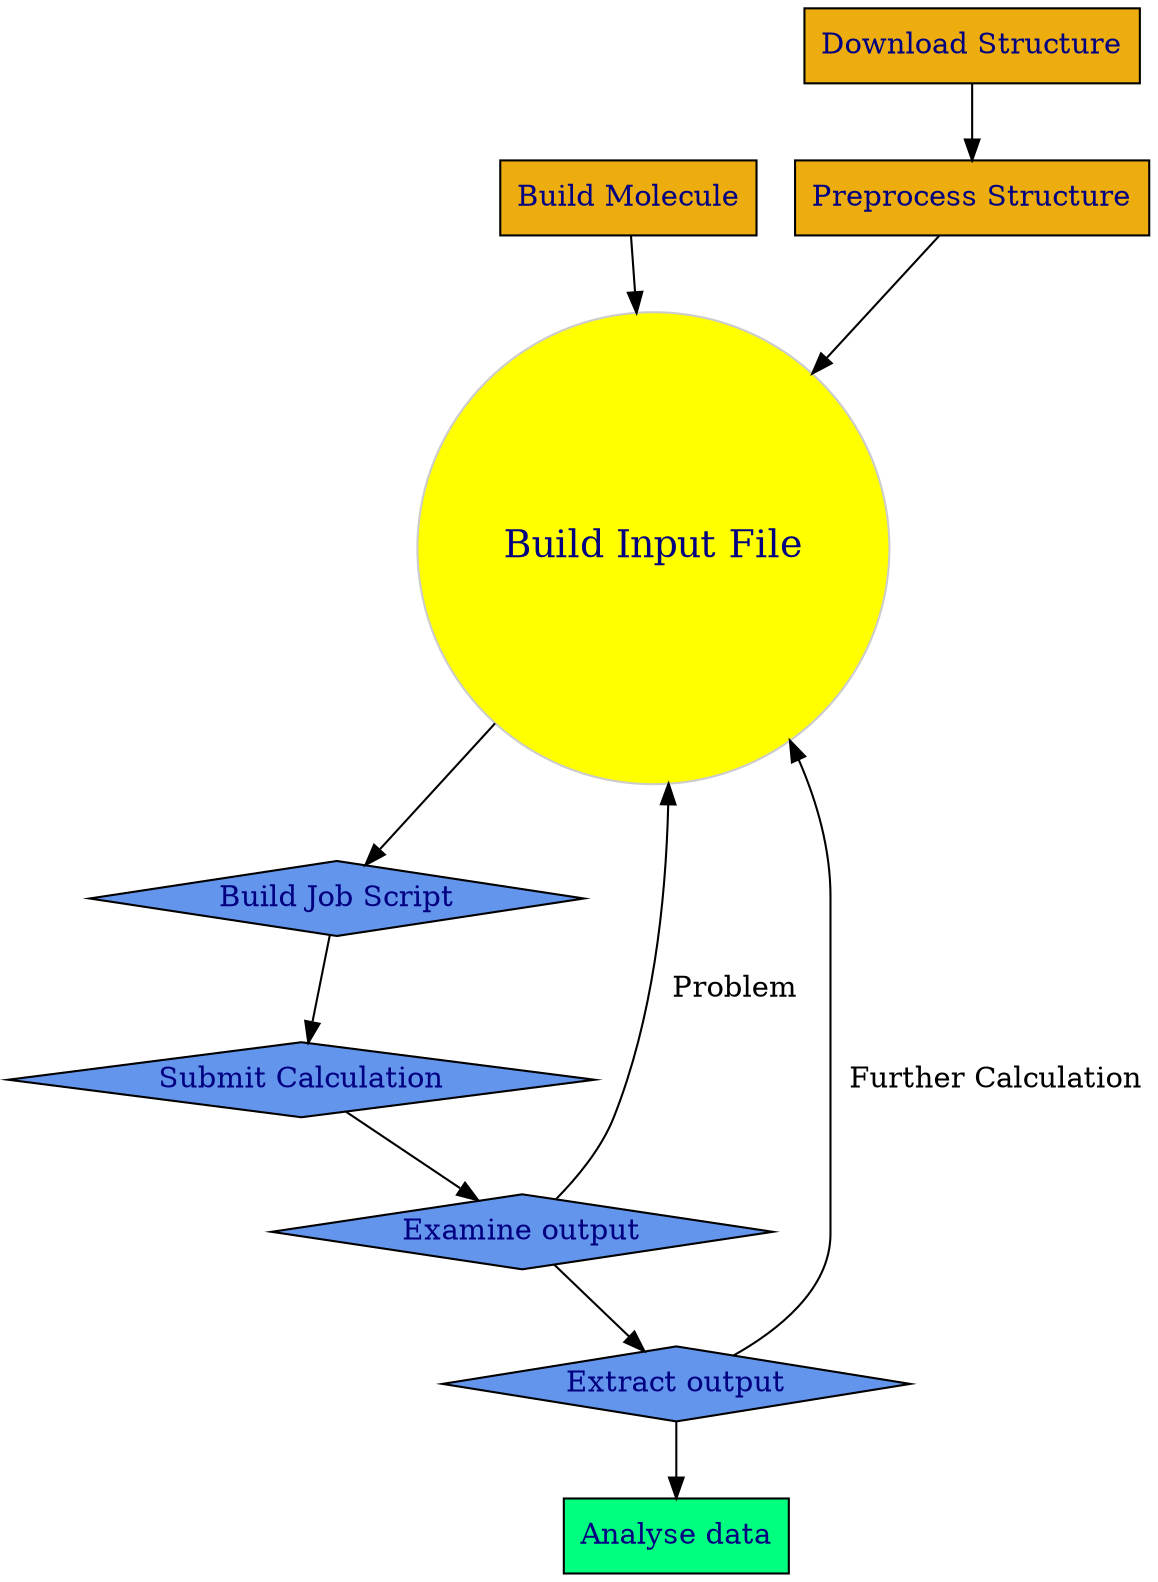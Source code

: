 digraph {

  node [    fillcolor=cornflowerblue,
            fontcolor=navy,
            shape=diamond,
            style=filled];

  Step1a [  fillcolor=darkgoldenrod2,
            fontcolor=navy,
            label="Build Molecule",
            shape=box];

  Step1b [  shape=box
            label="Download Structure"
            fillcolor=darkgoldenrod2];

  Step2b [  shape=box
            label="Preprocess Structure"
            fillcolor=darkgoldenrod2];

  Step3 [   style=filled,
            fillcolor=yellow,
            color=grey80,
            shape=circle,
            fontcolor=navy
            fontsize=18
            label="Build Input File"];
 
  Step4 [ label="Build Job Script"];

  Step5 [label="Submit Calculation"];

  Step6 [label="Examine output"]

  Step7 [label="Extract output"]

 
  Step1a  -> Step3;
  Step1b  -> Step2b;
  Step2b  -> Step3;
  Step3   -> Step4;
  Step4   -> Step5;
  Step5   -> Step6;
  Step6   -> Step7;
  Step6   -> Step3 [label="  Problem"];
  Step7   -> Step3 [label="  Further Calculation"];

  End [ shape=rectangle,
        fillcolor=springgreen1,
        fontcolor=navy
        label="Analyse data"];
  Step7 -> End;
}
